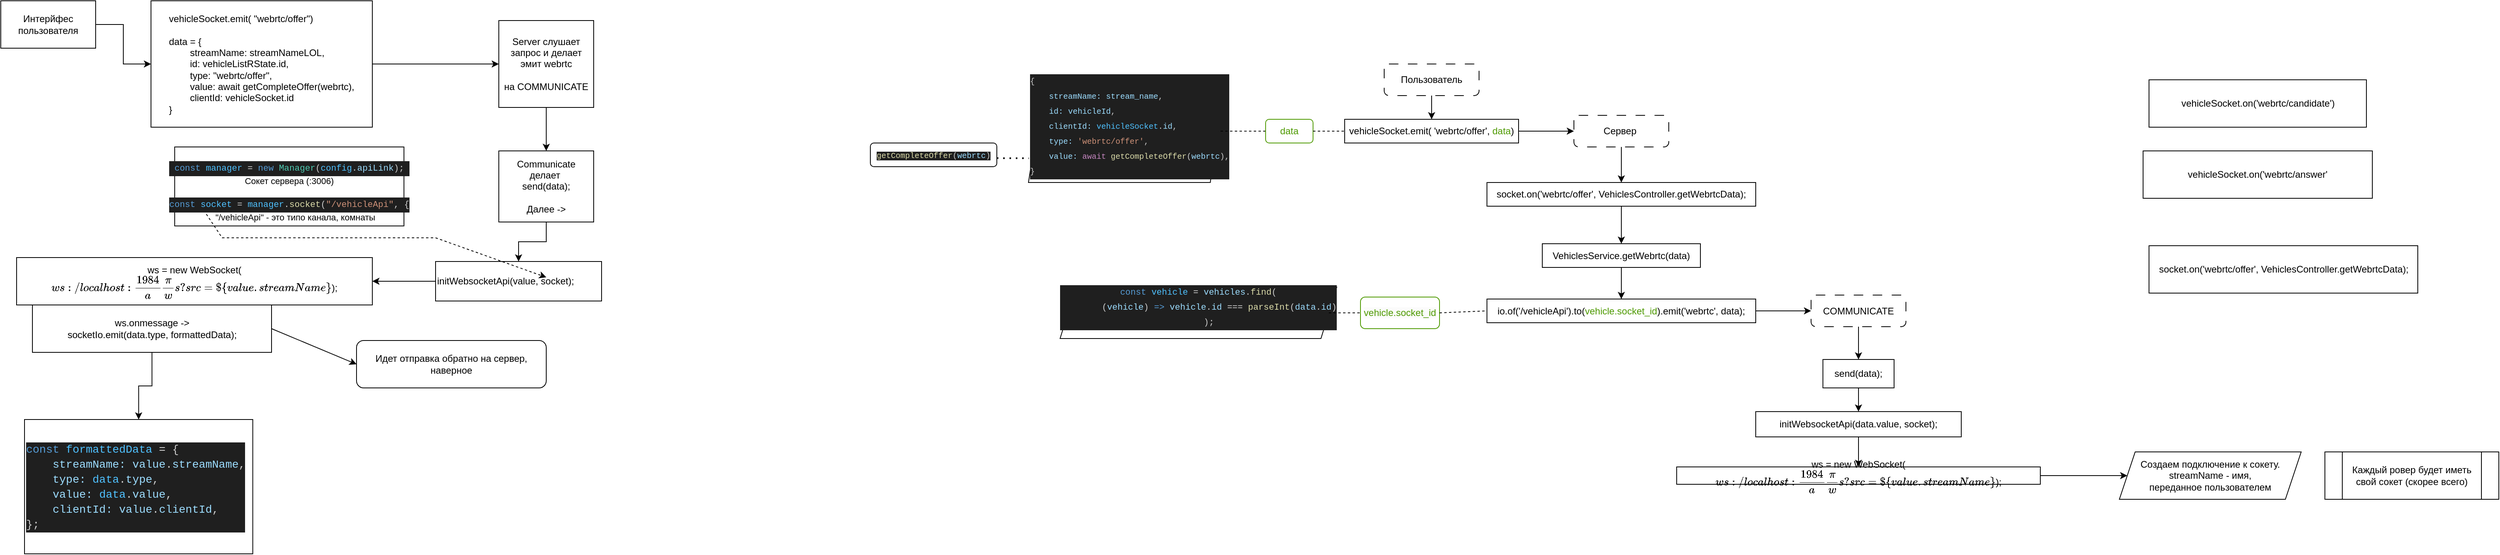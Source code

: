 <mxfile version="24.2.2" type="github">
  <diagram name="Страница — 1" id="N2BBvwz7dYq2u03mfkgw">
    <mxGraphModel dx="1509" dy="824" grid="1" gridSize="10" guides="1" tooltips="1" connect="1" arrows="1" fold="1" page="1" pageScale="1" pageWidth="827" pageHeight="1169" math="0" shadow="0">
      <root>
        <mxCell id="0" />
        <mxCell id="1" parent="0" />
        <mxCell id="JpSsH_3zQxGx-G5elUN2-3" value="" style="edgeStyle=orthogonalEdgeStyle;rounded=0;orthogonalLoop=1;jettySize=auto;html=1;" parent="1" source="JpSsH_3zQxGx-G5elUN2-1" target="JpSsH_3zQxGx-G5elUN2-2" edge="1">
          <mxGeometry relative="1" as="geometry" />
        </mxCell>
        <mxCell id="JpSsH_3zQxGx-G5elUN2-1" value="Интерйфес пользователя" style="rounded=0;whiteSpace=wrap;html=1;" parent="1" vertex="1">
          <mxGeometry x="30" y="40" width="120" height="60" as="geometry" />
        </mxCell>
        <mxCell id="JpSsH_3zQxGx-G5elUN2-5" value="" style="edgeStyle=orthogonalEdgeStyle;rounded=0;orthogonalLoop=1;jettySize=auto;html=1;" parent="1" source="JpSsH_3zQxGx-G5elUN2-2" target="JpSsH_3zQxGx-G5elUN2-4" edge="1">
          <mxGeometry relative="1" as="geometry" />
        </mxCell>
        <mxCell id="JpSsH_3zQxGx-G5elUN2-2" value="&lt;div style=&quot;text-align: left;&quot;&gt;vehicleSocket.emit( &quot;webrtc/offer&quot;)&lt;br&gt;&lt;/div&gt;&lt;div style=&quot;text-align: left;&quot;&gt;&lt;span style=&quot;white-space: normal;&quot;&gt;&lt;br&gt;data = {&lt;/span&gt;&lt;/div&gt;&lt;div style=&quot;text-align: left;&quot;&gt;&lt;span style=&quot;white-space: normal;&quot;&gt;&lt;span style=&quot;white-space: pre;&quot;&gt;&#x9;&lt;/span&gt;streamName: streamNameLOL,&lt;/span&gt;&lt;/div&gt;&lt;div style=&quot;text-align: left;&quot;&gt;&lt;span style=&quot;background-color: initial;&quot;&gt;&lt;span style=&quot;white-space: pre;&quot;&gt;&#x9;&lt;/span&gt;id: vehicleListRState.id,&lt;/span&gt;&lt;/div&gt;&lt;div style=&quot;text-align: left;&quot;&gt;&lt;span style=&quot;white-space: normal;&quot;&gt;&lt;span style=&quot;white-space:pre&quot;&gt;&#x9;&lt;/span&gt;type: &quot;webrtc/offer&quot;,&lt;/span&gt;&lt;/div&gt;&lt;div style=&quot;text-align: left;&quot;&gt;&lt;span style=&quot;white-space: normal;&quot;&gt;&lt;span style=&quot;white-space:pre&quot;&gt;&#x9;&lt;/span&gt;value: await getCompleteOffer(webrtc),&lt;/span&gt;&lt;/div&gt;&lt;div style=&quot;text-align: left;&quot;&gt;&lt;span style=&quot;white-space: normal;&quot;&gt;&lt;span style=&quot;white-space:pre&quot;&gt;&#x9;&lt;/span&gt;clientId: vehicleSocket.id&lt;/span&gt;&lt;/div&gt;&lt;div style=&quot;text-align: left;&quot;&gt;&lt;span style=&quot;white-space: normal;&quot;&gt;}&lt;br&gt;&lt;/span&gt;&lt;/div&gt;" style="whiteSpace=wrap;html=1;rounded=0;" parent="1" vertex="1">
          <mxGeometry x="220" y="40" width="280" height="160" as="geometry" />
        </mxCell>
        <mxCell id="JpSsH_3zQxGx-G5elUN2-7" value="" style="edgeStyle=orthogonalEdgeStyle;rounded=0;orthogonalLoop=1;jettySize=auto;html=1;" parent="1" source="JpSsH_3zQxGx-G5elUN2-4" target="JpSsH_3zQxGx-G5elUN2-6" edge="1">
          <mxGeometry relative="1" as="geometry" />
        </mxCell>
        <mxCell id="JpSsH_3zQxGx-G5elUN2-4" value="Server слушает запрос и делает эмит webrtc&lt;br&gt;&lt;br&gt;&lt;div&gt;на COMMUNICATE&lt;/div&gt;" style="whiteSpace=wrap;html=1;rounded=0;" parent="1" vertex="1">
          <mxGeometry x="660" y="65" width="120" height="110" as="geometry" />
        </mxCell>
        <mxCell id="JpSsH_3zQxGx-G5elUN2-10" value="" style="edgeStyle=orthogonalEdgeStyle;rounded=0;orthogonalLoop=1;jettySize=auto;html=1;" parent="1" source="JpSsH_3zQxGx-G5elUN2-6" target="JpSsH_3zQxGx-G5elUN2-9" edge="1">
          <mxGeometry relative="1" as="geometry" />
        </mxCell>
        <mxCell id="JpSsH_3zQxGx-G5elUN2-6" value="Communicate делает&amp;nbsp;&lt;div&gt;send(data);&lt;/div&gt;&lt;div&gt;&lt;br&gt;&lt;/div&gt;&lt;div&gt;Далее -&amp;gt;&lt;/div&gt;" style="whiteSpace=wrap;html=1;rounded=0;" parent="1" vertex="1">
          <mxGeometry x="660" y="230" width="120" height="90" as="geometry" />
        </mxCell>
        <mxCell id="JpSsH_3zQxGx-G5elUN2-12" value="" style="edgeStyle=orthogonalEdgeStyle;rounded=0;orthogonalLoop=1;jettySize=auto;html=1;" parent="1" source="JpSsH_3zQxGx-G5elUN2-9" target="JpSsH_3zQxGx-G5elUN2-11" edge="1">
          <mxGeometry relative="1" as="geometry" />
        </mxCell>
        <UserObject label="initWebsocketApi(value, socket);" id="JpSsH_3zQxGx-G5elUN2-9">
          <mxCell style="whiteSpace=wrap;html=1;rounded=0;align=left;" parent="1" vertex="1">
            <mxGeometry x="580" y="370" width="210" height="50" as="geometry" />
          </mxCell>
        </UserObject>
        <mxCell id="JpSsH_3zQxGx-G5elUN2-11" value="ws = new WebSocket(`ws://localhost:1984/api/ws?src=${value.streamName}`);" style="whiteSpace=wrap;html=1;align=center;rounded=0;" parent="1" vertex="1">
          <mxGeometry x="50" y="365" width="450" height="60" as="geometry" />
        </mxCell>
        <mxCell id="JpSsH_3zQxGx-G5elUN2-26" value="" style="edgeStyle=orthogonalEdgeStyle;rounded=0;orthogonalLoop=1;jettySize=auto;html=1;" parent="1" source="JpSsH_3zQxGx-G5elUN2-17" target="JpSsH_3zQxGx-G5elUN2-25" edge="1">
          <mxGeometry relative="1" as="geometry" />
        </mxCell>
        <UserObject label="ws.onmessage -&amp;gt;&lt;div&gt;socketIo.emit(data.type, formattedData);&lt;/div&gt;" id="JpSsH_3zQxGx-G5elUN2-17">
          <mxCell style="rounded=0;whiteSpace=wrap;html=1;" parent="1" vertex="1">
            <mxGeometry x="70" y="425" width="302.5" height="60" as="geometry" />
          </mxCell>
        </UserObject>
        <mxCell id="JpSsH_3zQxGx-G5elUN2-21" value="Идет отправка обратно на сервер, наверное" style="rounded=1;whiteSpace=wrap;html=1;" parent="1" vertex="1">
          <mxGeometry x="480" y="470" width="240" height="60" as="geometry" />
        </mxCell>
        <mxCell id="JpSsH_3zQxGx-G5elUN2-22" value="" style="endArrow=classic;html=1;rounded=0;exitX=1;exitY=0.5;exitDx=0;exitDy=0;entryX=0;entryY=0.5;entryDx=0;entryDy=0;" parent="1" source="JpSsH_3zQxGx-G5elUN2-17" target="JpSsH_3zQxGx-G5elUN2-21" edge="1">
          <mxGeometry width="50" height="50" relative="1" as="geometry">
            <mxPoint x="390" y="290" as="sourcePoint" />
            <mxPoint x="440" y="240" as="targetPoint" />
          </mxGeometry>
        </mxCell>
        <mxCell id="JpSsH_3zQxGx-G5elUN2-25" value="&lt;br&gt;&lt;div style=&quot;color: #cccccc;background-color: #1f1f1f;font-family: Consolas, &#39;Courier New&#39;, monospace;font-weight: normal;font-size: 14px;line-height: 19px;white-space: pre;&quot;&gt;&lt;div&gt;&lt;span style=&quot;color: #569cd6;&quot;&gt;const&lt;/span&gt;&lt;span style=&quot;color: #cccccc;&quot;&gt; &lt;/span&gt;&lt;span style=&quot;color: #4fc1ff;&quot;&gt;formattedData&lt;/span&gt;&lt;span style=&quot;color: #cccccc;&quot;&gt; &lt;/span&gt;&lt;span style=&quot;color: #d4d4d4;&quot;&gt;=&lt;/span&gt;&lt;span style=&quot;color: #cccccc;&quot;&gt; {&lt;/span&gt;&lt;/div&gt;&lt;div&gt;&lt;span style=&quot;color: #cccccc;&quot;&gt;&amp;nbsp; &amp;nbsp; &lt;/span&gt;&lt;span style=&quot;color: #9cdcfe;&quot;&gt;streamName&lt;/span&gt;&lt;span style=&quot;color: #9cdcfe;&quot;&gt;:&lt;/span&gt;&lt;span style=&quot;color: #cccccc;&quot;&gt; &lt;/span&gt;&lt;span style=&quot;color: #9cdcfe;&quot;&gt;value&lt;/span&gt;&lt;span style=&quot;color: #cccccc;&quot;&gt;.&lt;/span&gt;&lt;span style=&quot;color: #9cdcfe;&quot;&gt;streamName&lt;/span&gt;&lt;span style=&quot;color: #cccccc;&quot;&gt;,&lt;/span&gt;&lt;/div&gt;&lt;div&gt;&lt;span style=&quot;color: #cccccc;&quot;&gt;&amp;nbsp; &amp;nbsp; &lt;/span&gt;&lt;span style=&quot;color: #9cdcfe;&quot;&gt;type&lt;/span&gt;&lt;span style=&quot;color: #9cdcfe;&quot;&gt;:&lt;/span&gt;&lt;span style=&quot;color: #cccccc;&quot;&gt; &lt;/span&gt;&lt;span style=&quot;color: #4fc1ff;&quot;&gt;data&lt;/span&gt;&lt;span style=&quot;color: #cccccc;&quot;&gt;.&lt;/span&gt;&lt;span style=&quot;color: #9cdcfe;&quot;&gt;type&lt;/span&gt;&lt;span style=&quot;color: #cccccc;&quot;&gt;,&lt;/span&gt;&lt;/div&gt;&lt;div&gt;&lt;span style=&quot;color: #cccccc;&quot;&gt;&amp;nbsp; &amp;nbsp; &lt;/span&gt;&lt;span style=&quot;color: #9cdcfe;&quot;&gt;value&lt;/span&gt;&lt;span style=&quot;color: #9cdcfe;&quot;&gt;:&lt;/span&gt;&lt;span style=&quot;color: #cccccc;&quot;&gt; &lt;/span&gt;&lt;span style=&quot;color: #4fc1ff;&quot;&gt;data&lt;/span&gt;&lt;span style=&quot;color: #cccccc;&quot;&gt;.&lt;/span&gt;&lt;span style=&quot;color: #9cdcfe;&quot;&gt;value&lt;/span&gt;&lt;span style=&quot;color: #cccccc;&quot;&gt;,&lt;/span&gt;&lt;/div&gt;&lt;div&gt;&lt;span style=&quot;color: #cccccc;&quot;&gt;&amp;nbsp; &amp;nbsp; &lt;/span&gt;&lt;span style=&quot;color: #9cdcfe;&quot;&gt;clientId&lt;/span&gt;&lt;span style=&quot;color: #9cdcfe;&quot;&gt;:&lt;/span&gt;&lt;span style=&quot;color: #cccccc;&quot;&gt; &lt;/span&gt;&lt;span style=&quot;color: #9cdcfe;&quot;&gt;value&lt;/span&gt;&lt;span style=&quot;color: #cccccc;&quot;&gt;.&lt;/span&gt;&lt;span style=&quot;color: #9cdcfe;&quot;&gt;clientId&lt;/span&gt;&lt;span style=&quot;color: #cccccc;&quot;&gt;,&lt;/span&gt;&lt;/div&gt;&lt;div&gt;&lt;span style=&quot;color: #cccccc;&quot;&gt;};&lt;/span&gt;&lt;/div&gt;&lt;/div&gt;&lt;div&gt;&lt;br/&gt;&lt;/div&gt;" style="whiteSpace=wrap;html=1;rounded=0;align=left;" parent="1" vertex="1">
          <mxGeometry x="60.01" y="570" width="288.75" height="170" as="geometry" />
        </mxCell>
        <mxCell id="JpSsH_3zQxGx-G5elUN2-27" value="&lt;br style=&quot;font-size: 11px;&quot;&gt;&lt;div style=&quot;color: rgb(204, 204, 204); background-color: rgb(31, 31, 31); font-family: Consolas, &amp;quot;Courier New&amp;quot;, monospace; font-weight: normal; font-size: 11px; line-height: 19px; white-space: pre;&quot;&gt;&lt;div style=&quot;font-size: 11px;&quot;&gt;&lt;span style=&quot;color: rgb(86, 156, 214); font-size: 11px;&quot;&gt;const&lt;/span&gt;&lt;span style=&quot;color: rgb(204, 204, 204); font-size: 11px;&quot;&gt; &lt;/span&gt;&lt;span style=&quot;color: rgb(79, 193, 255); font-size: 11px;&quot;&gt;manager&lt;/span&gt;&lt;span style=&quot;color: rgb(204, 204, 204); font-size: 11px;&quot;&gt; &lt;/span&gt;&lt;span style=&quot;color: rgb(212, 212, 212); font-size: 11px;&quot;&gt;=&lt;/span&gt;&lt;span style=&quot;color: rgb(204, 204, 204); font-size: 11px;&quot;&gt; &lt;/span&gt;&lt;span style=&quot;color: rgb(86, 156, 214); font-size: 11px;&quot;&gt;new&lt;/span&gt;&lt;span style=&quot;color: rgb(204, 204, 204); font-size: 11px;&quot;&gt; &lt;/span&gt;&lt;span style=&quot;color: rgb(78, 201, 176); font-size: 11px;&quot;&gt;Manager&lt;/span&gt;&lt;span style=&quot;color: rgb(204, 204, 204); font-size: 11px;&quot;&gt;(&lt;/span&gt;&lt;span style=&quot;color: rgb(79, 193, 255); font-size: 11px;&quot;&gt;config&lt;/span&gt;&lt;span style=&quot;color: rgb(204, 204, 204); font-size: 11px;&quot;&gt;.&lt;/span&gt;&lt;span style=&quot;color: rgb(156, 220, 254); font-size: 11px;&quot;&gt;apiLink&lt;/span&gt;&lt;span style=&quot;color: rgb(204, 204, 204); font-size: 11px;&quot;&gt;);&lt;/span&gt;&lt;/div&gt;&lt;/div&gt;Сокет сервера (:3006)&lt;div style=&quot;font-size: 11px;&quot;&gt;&lt;br style=&quot;font-size: 11px;&quot;&gt;&lt;/div&gt;&lt;div style=&quot;font-size: 11px;&quot;&gt;&lt;div style=&quot;color: rgb(204, 204, 204); background-color: rgb(31, 31, 31); font-family: Consolas, &amp;quot;Courier New&amp;quot;, monospace; font-size: 11px; line-height: 19px; white-space: pre;&quot;&gt;&lt;span style=&quot;color: rgb(86, 156, 214); font-size: 11px;&quot;&gt;const&lt;/span&gt; &lt;span style=&quot;color: rgb(79, 193, 255); font-size: 11px;&quot;&gt;socket&lt;/span&gt; &lt;span style=&quot;color: rgb(212, 212, 212); font-size: 11px;&quot;&gt;=&lt;/span&gt; &lt;span style=&quot;color: rgb(79, 193, 255); font-size: 11px;&quot;&gt;manager&lt;/span&gt;.&lt;span style=&quot;color: rgb(220, 220, 170); font-size: 11px;&quot;&gt;socket&lt;/span&gt;(&lt;span style=&quot;color: rgb(206, 145, 120); font-size: 11px;&quot;&gt;&quot;/vehicleApi&quot;&lt;/span&gt;, {&lt;/div&gt;&amp;nbsp; &amp;nbsp; &amp;nbsp;&quot;/vehicleApi&quot; - это типо канала, комнаты&lt;br style=&quot;font-size: 11px;&quot;&gt;&lt;/div&gt;" style="rounded=0;whiteSpace=wrap;html=1;fontSize=11;" parent="1" vertex="1">
          <mxGeometry x="250" y="225" width="290" height="100" as="geometry" />
        </mxCell>
        <mxCell id="ZGbc0jheP5GNqV0KJYv2-5" value="" style="endArrow=classic;html=1;rounded=0;exitX=0.138;exitY=0.85;exitDx=0;exitDy=0;exitPerimeter=0;entryX=0.667;entryY=0.4;entryDx=0;entryDy=0;entryPerimeter=0;dashed=1;" parent="1" source="JpSsH_3zQxGx-G5elUN2-27" target="JpSsH_3zQxGx-G5elUN2-9" edge="1">
          <mxGeometry width="50" height="50" relative="1" as="geometry">
            <mxPoint x="390" y="510" as="sourcePoint" />
            <mxPoint x="440" y="460" as="targetPoint" />
            <Array as="points">
              <mxPoint x="310" y="340" />
              <mxPoint x="580" y="340" />
            </Array>
          </mxGeometry>
        </mxCell>
        <mxCell id="eRhAELS6R_RbNOVsheLl-6" value="vehicleSocket.emit( &#39;webrtc/offer&#39;, &lt;font color=&quot;#4d9900&quot;&gt;data&lt;/font&gt;)" style="rounded=0;whiteSpace=wrap;html=1;" vertex="1" parent="1">
          <mxGeometry x="1730" y="190" width="220" height="30" as="geometry" />
        </mxCell>
        <UserObject label="vehicleSocket.on(&#39;webrtc/candidate&#39;)" id="eRhAELS6R_RbNOVsheLl-7">
          <mxCell style="rounded=0;whiteSpace=wrap;html=1;" vertex="1" parent="1">
            <mxGeometry x="2747.5" y="140" width="275" height="60" as="geometry" />
          </mxCell>
        </UserObject>
        <UserObject label="socket.on(&#39;webrtc/offer&#39;, VehiclesController.getWebrtcData);" id="eRhAELS6R_RbNOVsheLl-8">
          <mxCell style="rounded=0;whiteSpace=wrap;html=1;" vertex="1" parent="1">
            <mxGeometry x="2747.5" y="350" width="340" height="60" as="geometry" />
          </mxCell>
        </UserObject>
        <mxCell id="eRhAELS6R_RbNOVsheLl-9" value="vehicleSocket.on(&#39;webrtc/answer&#39;" style="rounded=0;whiteSpace=wrap;html=1;" vertex="1" parent="1">
          <mxGeometry x="2740" y="230" width="290" height="60" as="geometry" />
        </mxCell>
        <mxCell id="eRhAELS6R_RbNOVsheLl-10" value="Пользователь" style="rounded=1;whiteSpace=wrap;html=1;dashed=1;dashPattern=12 12;" vertex="1" parent="1">
          <mxGeometry x="1780" y="120" width="120" height="40" as="geometry" />
        </mxCell>
        <mxCell id="eRhAELS6R_RbNOVsheLl-11" value="Сервер&amp;nbsp;" style="rounded=1;whiteSpace=wrap;html=1;dashed=1;dashPattern=12 12;" vertex="1" parent="1">
          <mxGeometry x="2020" y="185" width="120" height="40" as="geometry" />
        </mxCell>
        <mxCell id="eRhAELS6R_RbNOVsheLl-12" value="" style="endArrow=classic;html=1;rounded=0;exitX=0.5;exitY=1;exitDx=0;exitDy=0;entryX=0.5;entryY=0;entryDx=0;entryDy=0;" edge="1" parent="1" source="eRhAELS6R_RbNOVsheLl-10" target="eRhAELS6R_RbNOVsheLl-6">
          <mxGeometry width="50" height="50" relative="1" as="geometry">
            <mxPoint x="1910" y="620" as="sourcePoint" />
            <mxPoint x="1960" y="570" as="targetPoint" />
          </mxGeometry>
        </mxCell>
        <mxCell id="eRhAELS6R_RbNOVsheLl-14" value="" style="endArrow=classic;html=1;rounded=0;entryX=0;entryY=0.5;entryDx=0;entryDy=0;exitX=1;exitY=0.5;exitDx=0;exitDy=0;" edge="1" parent="1" source="eRhAELS6R_RbNOVsheLl-6" target="eRhAELS6R_RbNOVsheLl-11">
          <mxGeometry width="50" height="50" relative="1" as="geometry">
            <mxPoint x="2125" y="240" as="sourcePoint" />
            <mxPoint x="2175" y="190" as="targetPoint" />
          </mxGeometry>
        </mxCell>
        <mxCell id="eRhAELS6R_RbNOVsheLl-15" value="" style="endArrow=classic;html=1;rounded=0;exitX=0.5;exitY=1;exitDx=0;exitDy=0;" edge="1" parent="1" source="eRhAELS6R_RbNOVsheLl-11" target="eRhAELS6R_RbNOVsheLl-16">
          <mxGeometry width="50" height="50" relative="1" as="geometry">
            <mxPoint x="2400" y="260" as="sourcePoint" />
            <mxPoint x="2350" y="130" as="targetPoint" />
          </mxGeometry>
        </mxCell>
        <mxCell id="eRhAELS6R_RbNOVsheLl-19" value="" style="edgeStyle=orthogonalEdgeStyle;rounded=0;orthogonalLoop=1;jettySize=auto;html=1;" edge="1" parent="1" source="eRhAELS6R_RbNOVsheLl-16" target="eRhAELS6R_RbNOVsheLl-18">
          <mxGeometry relative="1" as="geometry" />
        </mxCell>
        <mxCell id="eRhAELS6R_RbNOVsheLl-16" value="socket.on(&#39;webrtc/offer&#39;, VehiclesController.getWebrtcData);" style="rounded=0;whiteSpace=wrap;html=1;" vertex="1" parent="1">
          <mxGeometry x="1910" y="270" width="340" height="30" as="geometry" />
        </mxCell>
        <mxCell id="eRhAELS6R_RbNOVsheLl-22" value="" style="edgeStyle=orthogonalEdgeStyle;rounded=0;orthogonalLoop=1;jettySize=auto;html=1;entryX=0.5;entryY=0;entryDx=0;entryDy=0;" edge="1" parent="1" source="eRhAELS6R_RbNOVsheLl-18" target="eRhAELS6R_RbNOVsheLl-21">
          <mxGeometry relative="1" as="geometry">
            <mxPoint x="2050" y="399" as="targetPoint" />
          </mxGeometry>
        </mxCell>
        <mxCell id="eRhAELS6R_RbNOVsheLl-18" value="VehiclesService.getWebrtc(data)" style="whiteSpace=wrap;html=1;rounded=0;" vertex="1" parent="1">
          <mxGeometry x="1980" y="347.5" width="200" height="30" as="geometry" />
        </mxCell>
        <UserObject label="io.of(&#39;/vehicleApi&#39;).to(&lt;font color=&quot;#4d9900&quot;&gt;vehicle.socket_id&lt;/font&gt;).emit(&#39;webrtc&#39;, data);" id="eRhAELS6R_RbNOVsheLl-21">
          <mxCell style="whiteSpace=wrap;html=1;rounded=0;" vertex="1" parent="1">
            <mxGeometry x="1910" y="417.5" width="340" height="30" as="geometry" />
          </mxCell>
        </UserObject>
        <mxCell id="eRhAELS6R_RbNOVsheLl-24" value="&#xa;&lt;div style=&quot;color: rgb(204, 204, 204); background-color: rgb(31, 31, 31); font-family: Consolas, &amp;quot;Courier New&amp;quot;, monospace; font-weight: normal; font-size: 10px; line-height: 19px; white-space: pre;&quot;&gt;&lt;div style=&quot;font-size: 10px;&quot;&gt;&lt;span style=&quot;color: rgb(204, 204, 204); font-size: 10px;&quot;&gt;{&lt;/span&gt;&lt;/div&gt;&lt;div style=&quot;font-size: 10px;&quot;&gt;&lt;span style=&quot;color: rgb(204, 204, 204); font-size: 10px;&quot;&gt;&amp;nbsp; &amp;nbsp; &lt;/span&gt;&lt;span style=&quot;color: rgb(156, 220, 254); font-size: 10px;&quot;&gt;streamName&lt;/span&gt;&lt;span style=&quot;color: rgb(156, 220, 254); font-size: 10px;&quot;&gt;:&lt;/span&gt;&lt;span style=&quot;color: rgb(204, 204, 204); font-size: 10px;&quot;&gt; &lt;/span&gt;&lt;span style=&quot;color: rgb(156, 220, 254); font-size: 10px;&quot;&gt;stream_name&lt;/span&gt;&lt;span style=&quot;color: rgb(204, 204, 204); font-size: 10px;&quot;&gt;,&lt;/span&gt;&lt;/div&gt;&lt;div style=&quot;font-size: 10px;&quot;&gt;&lt;span style=&quot;color: rgb(204, 204, 204); font-size: 10px;&quot;&gt;&amp;nbsp; &amp;nbsp; &lt;/span&gt;&lt;span style=&quot;color: rgb(156, 220, 254); font-size: 10px;&quot;&gt;id&lt;/span&gt;&lt;span style=&quot;color: rgb(156, 220, 254); font-size: 10px;&quot;&gt;:&lt;/span&gt;&lt;span style=&quot;color: rgb(204, 204, 204); font-size: 10px;&quot;&gt; &lt;/span&gt;&lt;span style=&quot;color: rgb(156, 220, 254); font-size: 10px;&quot;&gt;vehicleId&lt;/span&gt;&lt;span style=&quot;color: rgb(204, 204, 204); font-size: 10px;&quot;&gt;,&lt;/span&gt;&lt;/div&gt;&lt;div style=&quot;font-size: 10px;&quot;&gt;&lt;span style=&quot;color: rgb(204, 204, 204); font-size: 10px;&quot;&gt;&amp;nbsp; &amp;nbsp; &lt;/span&gt;&lt;span style=&quot;color: rgb(156, 220, 254); font-size: 10px;&quot;&gt;clientId&lt;/span&gt;&lt;span style=&quot;color: rgb(156, 220, 254); font-size: 10px;&quot;&gt;:&lt;/span&gt;&lt;span style=&quot;color: rgb(204, 204, 204); font-size: 10px;&quot;&gt; &lt;/span&gt;&lt;span style=&quot;color: rgb(79, 193, 255); font-size: 10px;&quot;&gt;vehicleSocket&lt;/span&gt;&lt;span style=&quot;color: rgb(204, 204, 204); font-size: 10px;&quot;&gt;.&lt;/span&gt;&lt;span style=&quot;color: rgb(156, 220, 254); font-size: 10px;&quot;&gt;id&lt;/span&gt;&lt;span style=&quot;color: rgb(204, 204, 204); font-size: 10px;&quot;&gt;,&lt;/span&gt;&lt;/div&gt;&lt;div style=&quot;font-size: 10px;&quot;&gt;&lt;span style=&quot;color: rgb(204, 204, 204); font-size: 10px;&quot;&gt;&amp;nbsp; &amp;nbsp; &lt;/span&gt;&lt;span style=&quot;color: rgb(156, 220, 254); font-size: 10px;&quot;&gt;type&lt;/span&gt;&lt;span style=&quot;color: rgb(156, 220, 254); font-size: 10px;&quot;&gt;:&lt;/span&gt;&lt;span style=&quot;color: rgb(204, 204, 204); font-size: 10px;&quot;&gt; &lt;/span&gt;&lt;span style=&quot;color: rgb(206, 145, 120); font-size: 10px;&quot;&gt;&#39;webrtc/offer&#39;&lt;/span&gt;&lt;span style=&quot;color: rgb(204, 204, 204); font-size: 10px;&quot;&gt;,&lt;/span&gt;&lt;/div&gt;&lt;div style=&quot;font-size: 10px;&quot;&gt;&lt;span style=&quot;color: rgb(204, 204, 204); font-size: 10px;&quot;&gt;&amp;nbsp; &amp;nbsp; &lt;/span&gt;&lt;span style=&quot;color: rgb(156, 220, 254); font-size: 10px;&quot;&gt;value&lt;/span&gt;&lt;span style=&quot;color: rgb(156, 220, 254); font-size: 10px;&quot;&gt;:&lt;/span&gt;&lt;span style=&quot;color: rgb(204, 204, 204); font-size: 10px;&quot;&gt; &lt;/span&gt;&lt;span style=&quot;color: rgb(197, 134, 192); font-size: 10px;&quot;&gt;await&lt;/span&gt;&lt;span style=&quot;color: rgb(204, 204, 204); font-size: 10px;&quot;&gt; &lt;/span&gt;&lt;span style=&quot;color: rgb(220, 220, 170); font-size: 10px;&quot;&gt;getCompleteOffer&lt;/span&gt;&lt;span style=&quot;color: rgb(204, 204, 204); font-size: 10px;&quot;&gt;(&lt;/span&gt;&lt;span style=&quot;color: rgb(156, 220, 254); font-size: 10px;&quot;&gt;webrtc&lt;/span&gt;&lt;span style=&quot;color: rgb(204, 204, 204); font-size: 10px;&quot;&gt;),&lt;/span&gt;&lt;/div&gt;&lt;div style=&quot;font-size: 10px;&quot;&gt;&lt;span style=&quot;color: rgb(204, 204, 204); font-size: 10px;&quot;&gt;}&lt;/span&gt;&lt;/div&gt;&lt;/div&gt;&#xa;&#xa;" style="shape=parallelogram;perimeter=parallelogramPerimeter;whiteSpace=wrap;html=1;fixedSize=1;align=left;fontSize=10;" vertex="1" parent="1">
          <mxGeometry x="1330" y="140" width="250" height="130" as="geometry" />
        </mxCell>
        <mxCell id="eRhAELS6R_RbNOVsheLl-25" value="" style="endArrow=none;dashed=1;html=1;rounded=0;entryX=1;entryY=0.5;entryDx=0;entryDy=0;exitX=0;exitY=0.5;exitDx=0;exitDy=0;" edge="1" parent="1" source="eRhAELS6R_RbNOVsheLl-29" target="eRhAELS6R_RbNOVsheLl-24">
          <mxGeometry width="50" height="50" relative="1" as="geometry">
            <mxPoint x="1630" y="210" as="sourcePoint" />
            <mxPoint x="1970" y="430" as="targetPoint" />
          </mxGeometry>
        </mxCell>
        <mxCell id="eRhAELS6R_RbNOVsheLl-29" value="data" style="rounded=1;whiteSpace=wrap;html=1;fontColor=#4D9900;strokeColor=#4D9900;" vertex="1" parent="1">
          <mxGeometry x="1630" y="190" width="60" height="30" as="geometry" />
        </mxCell>
        <mxCell id="eRhAELS6R_RbNOVsheLl-30" value="" style="endArrow=none;dashed=1;html=1;rounded=0;entryX=0;entryY=0.5;entryDx=0;entryDy=0;exitX=1;exitY=0.5;exitDx=0;exitDy=0;" edge="1" parent="1" source="eRhAELS6R_RbNOVsheLl-29" target="eRhAELS6R_RbNOVsheLl-6">
          <mxGeometry width="50" height="50" relative="1" as="geometry">
            <mxPoint x="1640" y="220" as="sourcePoint" />
            <mxPoint x="1600" y="215" as="targetPoint" />
          </mxGeometry>
        </mxCell>
        <mxCell id="eRhAELS6R_RbNOVsheLl-31" value="&#xa;&lt;div style=&quot;color: rgb(204, 204, 204); background-color: rgb(31, 31, 31); font-family: Consolas, &amp;quot;Courier New&amp;quot;, monospace; font-weight: normal; font-size: 11px; line-height: 19px; white-space: pre;&quot;&gt;&lt;div style=&quot;font-size: 11px;&quot;&gt;&lt;span style=&quot;color: rgb(86, 156, 214); font-size: 11px;&quot;&gt;const&lt;/span&gt;&lt;span style=&quot;color: rgb(204, 204, 204); font-size: 11px;&quot;&gt; &lt;/span&gt;&lt;span style=&quot;color: rgb(79, 193, 255); font-size: 11px;&quot;&gt;vehicle&lt;/span&gt;&lt;span style=&quot;color: rgb(204, 204, 204); font-size: 11px;&quot;&gt; &lt;/span&gt;&lt;span style=&quot;color: rgb(212, 212, 212); font-size: 11px;&quot;&gt;=&lt;/span&gt;&lt;span style=&quot;color: rgb(204, 204, 204); font-size: 11px;&quot;&gt; &lt;/span&gt;&lt;span style=&quot;color: rgb(156, 220, 254); font-size: 11px;&quot;&gt;vehicles&lt;/span&gt;&lt;span style=&quot;color: rgb(204, 204, 204); font-size: 11px;&quot;&gt;.&lt;/span&gt;&lt;span style=&quot;color: rgb(220, 220, 170); font-size: 11px;&quot;&gt;find&lt;/span&gt;&lt;span style=&quot;color: rgb(204, 204, 204); font-size: 11px;&quot;&gt;(&lt;/span&gt;&lt;/div&gt;&lt;div style=&quot;font-size: 11px;&quot;&gt;&lt;span style=&quot;color: rgb(204, 204, 204); font-size: 11px;&quot;&gt;&amp;nbsp; &amp;nbsp; &amp;nbsp; &amp;nbsp; (&lt;/span&gt;&lt;span style=&quot;color: rgb(156, 220, 254); font-size: 11px;&quot;&gt;vehicle&lt;/span&gt;&lt;span style=&quot;color: rgb(204, 204, 204); font-size: 11px;&quot;&gt;) &lt;/span&gt;&lt;span style=&quot;color: rgb(86, 156, 214); font-size: 11px;&quot;&gt;=&amp;gt;&lt;/span&gt;&lt;span style=&quot;color: rgb(204, 204, 204); font-size: 11px;&quot;&gt; &lt;/span&gt;&lt;span style=&quot;color: rgb(156, 220, 254); font-size: 11px;&quot;&gt;vehicle&lt;/span&gt;&lt;span style=&quot;color: rgb(204, 204, 204); font-size: 11px;&quot;&gt;.&lt;/span&gt;&lt;span style=&quot;color: rgb(156, 220, 254); font-size: 11px;&quot;&gt;id&lt;/span&gt;&lt;span style=&quot;color: rgb(204, 204, 204); font-size: 11px;&quot;&gt; &lt;/span&gt;&lt;span style=&quot;color: rgb(212, 212, 212); font-size: 11px;&quot;&gt;===&lt;/span&gt;&lt;span style=&quot;color: rgb(204, 204, 204); font-size: 11px;&quot;&gt; &lt;/span&gt;&lt;span style=&quot;color: rgb(220, 220, 170); font-size: 11px;&quot;&gt;parseInt&lt;/span&gt;&lt;span style=&quot;color: rgb(204, 204, 204); font-size: 11px;&quot;&gt;(&lt;/span&gt;&lt;span style=&quot;color: rgb(156, 220, 254); font-size: 11px;&quot;&gt;data&lt;/span&gt;&lt;span style=&quot;color: rgb(204, 204, 204); font-size: 11px;&quot;&gt;.&lt;/span&gt;&lt;span style=&quot;color: rgb(156, 220, 254); font-size: 11px;&quot;&gt;id&lt;/span&gt;&lt;span style=&quot;color: rgb(204, 204, 204); font-size: 11px;&quot;&gt;)&lt;/span&gt;&lt;/div&gt;&lt;div style=&quot;font-size: 11px;&quot;&gt;&lt;span style=&quot;color: rgb(204, 204, 204); font-size: 11px;&quot;&gt;&amp;nbsp; &amp;nbsp; );&lt;/span&gt;&lt;/div&gt;&lt;/div&gt;&#xa;&#xa;" style="shape=parallelogram;perimeter=parallelogramPerimeter;whiteSpace=wrap;html=1;fixedSize=1;fontSize=11;" vertex="1" parent="1">
          <mxGeometry x="1370" y="402.5" width="350" height="65" as="geometry" />
        </mxCell>
        <mxCell id="eRhAELS6R_RbNOVsheLl-32" value="&lt;span style=&quot;font-family: Helvetica; font-size: 12px; font-style: normal; font-variant-ligatures: normal; font-variant-caps: normal; font-weight: 400; letter-spacing: normal; orphans: 2; text-align: center; text-indent: 0px; text-transform: none; widows: 2; word-spacing: 0px; -webkit-text-stroke-width: 0px; white-space: normal; background-color: rgb(251, 251, 251); text-decoration-thickness: initial; text-decoration-style: initial; text-decoration-color: initial; float: none; display: inline !important;&quot;&gt;vehicle.socket_id&lt;/span&gt;" style="rounded=1;whiteSpace=wrap;html=1;strokeColor=#4D9900;fontColor=#4D9900;" vertex="1" parent="1">
          <mxGeometry x="1750" y="415" width="100" height="40" as="geometry" />
        </mxCell>
        <mxCell id="eRhAELS6R_RbNOVsheLl-33" value="" style="endArrow=none;dashed=1;html=1;rounded=0;entryX=0;entryY=0.5;entryDx=0;entryDy=0;exitX=1;exitY=0.5;exitDx=0;exitDy=0;" edge="1" source="eRhAELS6R_RbNOVsheLl-32" parent="1" target="eRhAELS6R_RbNOVsheLl-21">
          <mxGeometry width="50" height="50" relative="1" as="geometry">
            <mxPoint x="1870" y="432.5" as="sourcePoint" />
            <mxPoint x="1680" y="495" as="targetPoint" />
          </mxGeometry>
        </mxCell>
        <mxCell id="eRhAELS6R_RbNOVsheLl-34" value="" style="endArrow=none;dashed=1;html=1;rounded=0;entryX=0;entryY=0.5;entryDx=0;entryDy=0;exitX=1;exitY=0.5;exitDx=0;exitDy=0;" edge="1" parent="1" source="eRhAELS6R_RbNOVsheLl-31" target="eRhAELS6R_RbNOVsheLl-32">
          <mxGeometry width="50" height="50" relative="1" as="geometry">
            <mxPoint x="1680" y="487.5" as="sourcePoint" />
            <mxPoint x="1940" y="555" as="targetPoint" />
          </mxGeometry>
        </mxCell>
        <mxCell id="eRhAELS6R_RbNOVsheLl-36" value="COMMUNICATE" style="rounded=1;whiteSpace=wrap;html=1;dashed=1;dashPattern=12 12;" vertex="1" parent="1">
          <mxGeometry x="2320" y="412.5" width="120" height="40" as="geometry" />
        </mxCell>
        <mxCell id="eRhAELS6R_RbNOVsheLl-38" value="" style="endArrow=classic;html=1;rounded=0;entryX=0;entryY=0.5;entryDx=0;entryDy=0;exitX=1;exitY=0.5;exitDx=0;exitDy=0;" edge="1" parent="1" source="eRhAELS6R_RbNOVsheLl-21" target="eRhAELS6R_RbNOVsheLl-36">
          <mxGeometry width="50" height="50" relative="1" as="geometry">
            <mxPoint x="2170" y="555" as="sourcePoint" />
            <mxPoint x="2240" y="555" as="targetPoint" />
          </mxGeometry>
        </mxCell>
        <mxCell id="eRhAELS6R_RbNOVsheLl-39" value="" style="endArrow=classic;html=1;rounded=0;exitX=0.5;exitY=1;exitDx=0;exitDy=0;entryX=0.5;entryY=0;entryDx=0;entryDy=0;" edge="1" parent="1" source="eRhAELS6R_RbNOVsheLl-36" target="eRhAELS6R_RbNOVsheLl-41">
          <mxGeometry width="50" height="50" relative="1" as="geometry">
            <mxPoint x="2260" y="443" as="sourcePoint" />
            <mxPoint x="2380" y="525" as="targetPoint" />
          </mxGeometry>
        </mxCell>
        <mxCell id="eRhAELS6R_RbNOVsheLl-43" value="" style="edgeStyle=orthogonalEdgeStyle;rounded=0;orthogonalLoop=1;jettySize=auto;html=1;" edge="1" parent="1" source="eRhAELS6R_RbNOVsheLl-41" target="eRhAELS6R_RbNOVsheLl-42">
          <mxGeometry relative="1" as="geometry" />
        </mxCell>
        <mxCell id="eRhAELS6R_RbNOVsheLl-41" value="send(data);" style="rounded=0;whiteSpace=wrap;html=1;" vertex="1" parent="1">
          <mxGeometry x="2335" y="494" width="90" height="36" as="geometry" />
        </mxCell>
        <mxCell id="eRhAELS6R_RbNOVsheLl-49" value="" style="edgeStyle=orthogonalEdgeStyle;rounded=0;orthogonalLoop=1;jettySize=auto;html=1;" edge="1" parent="1" source="eRhAELS6R_RbNOVsheLl-42" target="eRhAELS6R_RbNOVsheLl-47">
          <mxGeometry relative="1" as="geometry" />
        </mxCell>
        <mxCell id="eRhAELS6R_RbNOVsheLl-42" value="initWebsocketApi(data.value, socket);" style="whiteSpace=wrap;html=1;rounded=0;" vertex="1" parent="1">
          <mxGeometry x="2250" y="560" width="260" height="32" as="geometry" />
        </mxCell>
        <mxCell id="eRhAELS6R_RbNOVsheLl-44" value="" style="endArrow=none;dashed=1;html=1;dashPattern=1 3;strokeWidth=2;rounded=0;entryX=0.002;entryY=0.764;entryDx=0;entryDy=0;entryPerimeter=0;" edge="1" parent="1" target="eRhAELS6R_RbNOVsheLl-24">
          <mxGeometry width="50" height="50" relative="1" as="geometry">
            <mxPoint x="1250" y="239" as="sourcePoint" />
            <mxPoint x="1580" y="310" as="targetPoint" />
          </mxGeometry>
        </mxCell>
        <mxCell id="eRhAELS6R_RbNOVsheLl-45" value="&lt;span style=&quot;font-family: Consolas, &amp;quot;Courier New&amp;quot;, monospace; font-size: 10px; text-align: left; white-space: pre; background-color: rgb(31, 31, 31); color: rgb(220, 220, 170);&quot;&gt;getCompleteOffer&lt;/span&gt;&lt;span style=&quot;color: rgb(204, 204, 204); font-family: Consolas, &amp;quot;Courier New&amp;quot;, monospace; font-size: 10px; text-align: left; white-space: pre; background-color: rgb(31, 31, 31);&quot;&gt;(&lt;/span&gt;&lt;span style=&quot;font-family: Consolas, &amp;quot;Courier New&amp;quot;, monospace; font-size: 10px; text-align: left; white-space: pre; background-color: rgb(31, 31, 31); color: rgb(156, 220, 254);&quot;&gt;webrtc&lt;/span&gt;&lt;span style=&quot;color: rgb(204, 204, 204); font-family: Consolas, &amp;quot;Courier New&amp;quot;, monospace; font-size: 10px; text-align: left; white-space: pre; background-color: rgb(31, 31, 31);&quot;&gt;)&lt;/span&gt;" style="rounded=1;whiteSpace=wrap;html=1;" vertex="1" parent="1">
          <mxGeometry x="1130" y="220" width="160" height="30" as="geometry" />
        </mxCell>
        <mxCell id="eRhAELS6R_RbNOVsheLl-53" value="" style="edgeStyle=orthogonalEdgeStyle;rounded=0;orthogonalLoop=1;jettySize=auto;html=1;" edge="1" parent="1" source="eRhAELS6R_RbNOVsheLl-47" target="eRhAELS6R_RbNOVsheLl-52">
          <mxGeometry relative="1" as="geometry" />
        </mxCell>
        <mxCell id="eRhAELS6R_RbNOVsheLl-47" value="ws = new WebSocket(`ws://localhost:1984/api/ws?src=${value.streamName}`);" style="whiteSpace=wrap;html=1;rounded=0;" vertex="1" parent="1">
          <mxGeometry x="2150" y="630" width="460" height="22" as="geometry" />
        </mxCell>
        <mxCell id="eRhAELS6R_RbNOVsheLl-52" value="Создаем подключение к сокету.&lt;br&gt;&lt;div&gt;&lt;span style=&quot;background-color: initial;&quot;&gt;streamName - имя, переданное&lt;/span&gt;&amp;nbsp;пользователем&lt;/div&gt;" style="shape=parallelogram;perimeter=parallelogramPerimeter;whiteSpace=wrap;html=1;fixedSize=1;" vertex="1" parent="1">
          <mxGeometry x="2710" y="611" width="230" height="60" as="geometry" />
        </mxCell>
        <mxCell id="eRhAELS6R_RbNOVsheLl-54" value="Каждый ровер будет иметь свой сокет (скорее всего)" style="shape=process;whiteSpace=wrap;html=1;backgroundOutline=1;" vertex="1" parent="1">
          <mxGeometry x="2970" y="611" width="220" height="60" as="geometry" />
        </mxCell>
      </root>
    </mxGraphModel>
  </diagram>
</mxfile>
